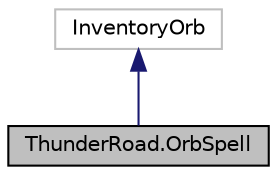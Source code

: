 digraph "ThunderRoad.OrbSpell"
{
 // LATEX_PDF_SIZE
  edge [fontname="Helvetica",fontsize="10",labelfontname="Helvetica",labelfontsize="10"];
  node [fontname="Helvetica",fontsize="10",shape=record];
  Node1 [label="ThunderRoad.OrbSpell",height=0.2,width=0.4,color="black", fillcolor="grey75", style="filled", fontcolor="black",tooltip="Class OrbSpell. Implements the InventoryOrb"];
  Node2 -> Node1 [dir="back",color="midnightblue",fontsize="10",style="solid",fontname="Helvetica"];
  Node2 [label="InventoryOrb",height=0.2,width=0.4,color="grey75", fillcolor="white", style="filled",tooltip=" "];
}
